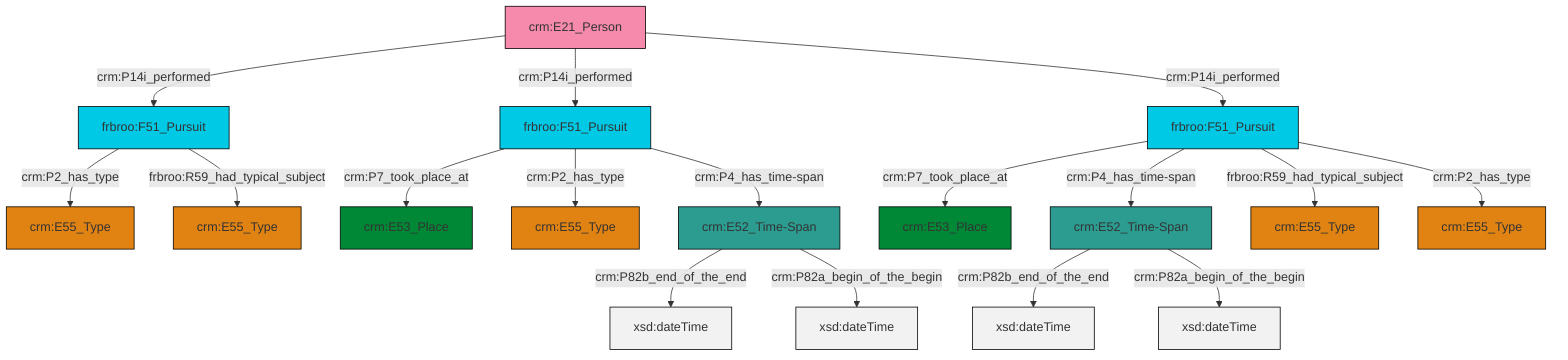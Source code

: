 graph TD
classDef Literal fill:#f2f2f2,stroke:#000000;
classDef CRM_Entity fill:#FFFFFF,stroke:#000000;
classDef Temporal_Entity fill:#00C9E6, stroke:#000000;
classDef Type fill:#E18312, stroke:#000000;
classDef Time-Span fill:#2C9C91, stroke:#000000;
classDef Appellation fill:#FFEB7F, stroke:#000000;
classDef Place fill:#008836, stroke:#000000;
classDef Persistent_Item fill:#B266B2, stroke:#000000;
classDef Conceptual_Object fill:#FFD700, stroke:#000000;
classDef Physical_Thing fill:#D2B48C, stroke:#000000;
classDef Actor fill:#f58aad, stroke:#000000;
classDef PC_Classes fill:#4ce600, stroke:#000000;
classDef Multi fill:#cccccc,stroke:#000000;

0["frbroo:F51_Pursuit"]:::Temporal_Entity -->|crm:P2_has_type| 1["crm:E55_Type"]:::Type
8["crm:E21_Person"]:::Actor -->|crm:P14i_performed| 0["frbroo:F51_Pursuit"]:::Temporal_Entity
2["frbroo:F51_Pursuit"]:::Temporal_Entity -->|crm:P7_took_place_at| 9["crm:E53_Place"]:::Place
0["frbroo:F51_Pursuit"]:::Temporal_Entity -->|frbroo:R59_had_typical_subject| 11["crm:E55_Type"]:::Type
16["crm:E52_Time-Span"]:::Time-Span -->|crm:P82b_end_of_the_end| 19[xsd:dateTime]:::Literal
8["crm:E21_Person"]:::Actor -->|crm:P14i_performed| 20["frbroo:F51_Pursuit"]:::Temporal_Entity
4["crm:E52_Time-Span"]:::Time-Span -->|crm:P82b_end_of_the_end| 21[xsd:dateTime]:::Literal
8["crm:E21_Person"]:::Actor -->|crm:P14i_performed| 2["frbroo:F51_Pursuit"]:::Temporal_Entity
4["crm:E52_Time-Span"]:::Time-Span -->|crm:P82a_begin_of_the_begin| 23[xsd:dateTime]:::Literal
20["frbroo:F51_Pursuit"]:::Temporal_Entity -->|crm:P7_took_place_at| 24["crm:E53_Place"]:::Place
16["crm:E52_Time-Span"]:::Time-Span -->|crm:P82a_begin_of_the_begin| 31[xsd:dateTime]:::Literal
2["frbroo:F51_Pursuit"]:::Temporal_Entity -->|crm:P4_has_time-span| 16["crm:E52_Time-Span"]:::Time-Span
20["frbroo:F51_Pursuit"]:::Temporal_Entity -->|crm:P2_has_type| 13["crm:E55_Type"]:::Type
20["frbroo:F51_Pursuit"]:::Temporal_Entity -->|crm:P4_has_time-span| 4["crm:E52_Time-Span"]:::Time-Span
2["frbroo:F51_Pursuit"]:::Temporal_Entity -->|frbroo:R59_had_typical_subject| 29["crm:E55_Type"]:::Type
2["frbroo:F51_Pursuit"]:::Temporal_Entity -->|crm:P2_has_type| 6["crm:E55_Type"]:::Type